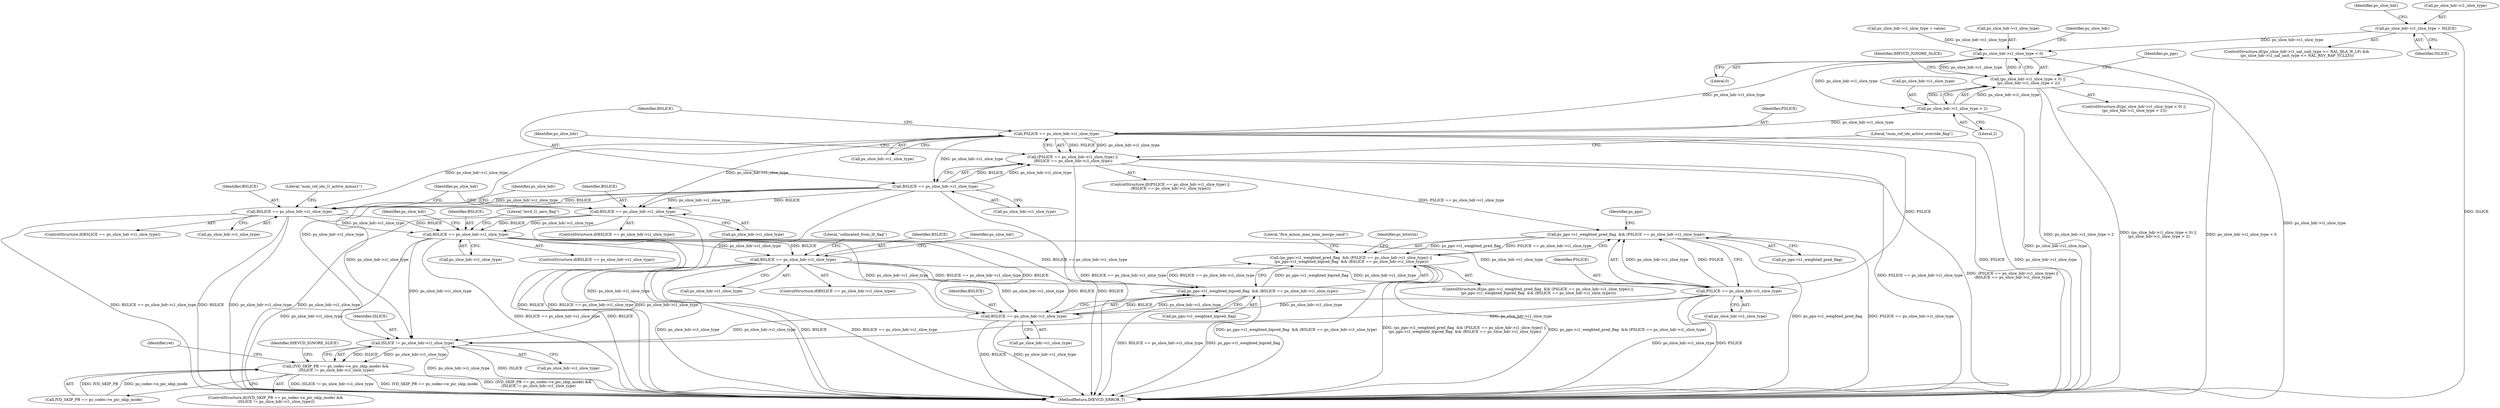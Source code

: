digraph "0_Android_a1424724a00d62ac5efa0e27953eed66850d662f@pointer" {
"1000613" [label="(Call,ps_slice_hdr->i1_slice_type = ISLICE)"];
"1000620" [label="(Call,ps_slice_hdr->i1_slice_type < 0)"];
"1000619" [label="(Call,(ps_slice_hdr->i1_slice_type < 0) ||\n (ps_slice_hdr->i1_slice_type > 2))"];
"1000625" [label="(Call,ps_slice_hdr->i1_slice_type > 2)"];
"1001158" [label="(Call,PSLICE == ps_slice_hdr->i1_slice_type)"];
"1001157" [label="(Call,(PSLICE == ps_slice_hdr->i1_slice_type) ||\n (BSLICE == ps_slice_hdr->i1_slice_type))"];
"1001409" [label="(Call,ps_pps->i1_weighted_pred_flag  && (PSLICE == ps_slice_hdr->i1_slice_type))"];
"1001408" [label="(Call,(ps_pps->i1_weighted_pred_flag  && (PSLICE == ps_slice_hdr->i1_slice_type)) ||\n (ps_pps->i1_weighted_bipred_flag  && (BSLICE == ps_slice_hdr->i1_slice_type)))"];
"1001163" [label="(Call,BSLICE == ps_slice_hdr->i1_slice_type)"];
"1001196" [label="(Call,BSLICE == ps_slice_hdr->i1_slice_type)"];
"1001296" [label="(Call,BSLICE == ps_slice_hdr->i1_slice_type)"];
"1001348" [label="(Call,BSLICE == ps_slice_hdr->i1_slice_type)"];
"1001413" [label="(Call,PSLICE == ps_slice_hdr->i1_slice_type)"];
"1001422" [label="(Call,BSLICE == ps_slice_hdr->i1_slice_type)"];
"1001418" [label="(Call,ps_pps->i1_weighted_bipred_flag  && (BSLICE == ps_slice_hdr->i1_slice_type))"];
"1002607" [label="(Call,ISLICE != ps_slice_hdr->i1_slice_type)"];
"1002601" [label="(Call,(IVD_SKIP_PB == ps_codec->e_pic_skip_mode) &&\n (ISLICE != ps_slice_hdr->i1_slice_type))"];
"1001223" [label="(Call,BSLICE == ps_slice_hdr->i1_slice_type)"];
"1001407" [label="(ControlStructure,if((ps_pps->i1_weighted_pred_flag  && (PSLICE == ps_slice_hdr->i1_slice_type)) ||\n (ps_pps->i1_weighted_bipred_flag  && (BSLICE == ps_slice_hdr->i1_slice_type))))"];
"1001224" [label="(Identifier,BSLICE)"];
"1001415" [label="(Call,ps_slice_hdr->i1_slice_type)"];
"1002601" [label="(Call,(IVD_SKIP_PB == ps_codec->e_pic_skip_mode) &&\n (ISLICE != ps_slice_hdr->i1_slice_type))"];
"1000622" [label="(Identifier,ps_slice_hdr)"];
"1002607" [label="(Call,ISLICE != ps_slice_hdr->i1_slice_type)"];
"1001434" [label="(Literal,\"five_minus_max_num_merge_cand\")"];
"1002614" [label="(Identifier,IHEVCD_IGNORE_SLICE)"];
"1001297" [label="(Identifier,BSLICE)"];
"1001420" [label="(Identifier,ps_pps)"];
"1001159" [label="(Identifier,PSLICE)"];
"1001196" [label="(Call,BSLICE == ps_slice_hdr->i1_slice_type)"];
"1000617" [label="(Identifier,ISLICE)"];
"1001165" [label="(Call,ps_slice_hdr->i1_slice_type)"];
"1001418" [label="(Call,ps_pps->i1_weighted_bipred_flag  && (BSLICE == ps_slice_hdr->i1_slice_type))"];
"1002600" [label="(ControlStructure,if((IVD_SKIP_PB == ps_codec->e_pic_skip_mode) &&\n (ISLICE != ps_slice_hdr->i1_slice_type)))"];
"1001348" [label="(Call,BSLICE == ps_slice_hdr->i1_slice_type)"];
"1002608" [label="(Identifier,ISLICE)"];
"1001298" [label="(Call,ps_slice_hdr->i1_slice_type)"];
"1001223" [label="(Call,BSLICE == ps_slice_hdr->i1_slice_type)"];
"1001198" [label="(Call,ps_slice_hdr->i1_slice_type)"];
"1001408" [label="(Call,(ps_pps->i1_weighted_pred_flag  && (PSLICE == ps_slice_hdr->i1_slice_type)) ||\n (ps_pps->i1_weighted_bipred_flag  && (BSLICE == ps_slice_hdr->i1_slice_type)))"];
"1001419" [label="(Call,ps_pps->i1_weighted_bipred_flag)"];
"1001225" [label="(Call,ps_slice_hdr->i1_slice_type)"];
"1001163" [label="(Call,BSLICE == ps_slice_hdr->i1_slice_type)"];
"1001347" [label="(ControlStructure,if(BSLICE == ps_slice_hdr->i1_slice_type))"];
"1001158" [label="(Call,PSLICE == ps_slice_hdr->i1_slice_type)"];
"1000629" [label="(Literal,2)"];
"1001368" [label="(Identifier,ps_slice_hdr)"];
"1001160" [label="(Call,ps_slice_hdr->i1_slice_type)"];
"1001413" [label="(Call,PSLICE == ps_slice_hdr->i1_slice_type)"];
"1000634" [label="(Identifier,ps_pps)"];
"1001409" [label="(Call,ps_pps->i1_weighted_pred_flag  && (PSLICE == ps_slice_hdr->i1_slice_type))"];
"1000624" [label="(Literal,0)"];
"1001157" [label="(Call,(PSLICE == ps_slice_hdr->i1_slice_type) ||\n (BSLICE == ps_slice_hdr->i1_slice_type))"];
"1001355" [label="(Literal,\"collocated_from_l0_flag\")"];
"1000619" [label="(Call,(ps_slice_hdr->i1_slice_type < 0) ||\n (ps_slice_hdr->i1_slice_type > 2))"];
"1001410" [label="(Call,ps_pps->i1_weighted_pred_flag)"];
"1001222" [label="(ControlStructure,if(BSLICE == ps_slice_hdr->i1_slice_type))"];
"1001170" [label="(Literal,\"num_ref_idx_active_override_flag\")"];
"1001238" [label="(Identifier,ps_slice_hdr)"];
"1001424" [label="(Call,ps_slice_hdr->i1_slice_type)"];
"1001156" [label="(ControlStructure,if((PSLICE == ps_slice_hdr->i1_slice_type) ||\n (BSLICE == ps_slice_hdr->i1_slice_type)))"];
"1001414" [label="(Identifier,PSLICE)"];
"1002616" [label="(Identifier,ret)"];
"1001203" [label="(Literal,\"num_ref_idx_l1_active_minus1\")"];
"1001164" [label="(Identifier,BSLICE)"];
"1000618" [label="(ControlStructure,if((ps_slice_hdr->i1_slice_type < 0) ||\n (ps_slice_hdr->i1_slice_type > 2)))"];
"1001303" [label="(Literal,\"mvd_l1_zero_flag\")"];
"1000596" [label="(Call,ps_slice_hdr->i1_slice_type = value)"];
"1001446" [label="(Identifier,ps_slice_hdr)"];
"1001429" [label="(Identifier,ps_bitstrm)"];
"1001314" [label="(Identifier,ps_slice_hdr)"];
"1001423" [label="(Identifier,BSLICE)"];
"1000620" [label="(Call,ps_slice_hdr->i1_slice_type < 0)"];
"1001197" [label="(Identifier,BSLICE)"];
"1001296" [label="(Call,BSLICE == ps_slice_hdr->i1_slice_type)"];
"1002609" [label="(Call,ps_slice_hdr->i1_slice_type)"];
"1001231" [label="(Identifier,ps_slice_hdr)"];
"1000625" [label="(Call,ps_slice_hdr->i1_slice_type > 2)"];
"1001422" [label="(Call,BSLICE == ps_slice_hdr->i1_slice_type)"];
"1000601" [label="(ControlStructure,if((ps_slice_hdr->i1_nal_unit_type >= NAL_BLA_W_LP) &&\n (ps_slice_hdr->i1_nal_unit_type <= NAL_RSV_RAP_VCL23)))"];
"1000621" [label="(Call,ps_slice_hdr->i1_slice_type)"];
"1000627" [label="(Identifier,ps_slice_hdr)"];
"1000613" [label="(Call,ps_slice_hdr->i1_slice_type = ISLICE)"];
"1000631" [label="(Identifier,IHEVCD_IGNORE_SLICE)"];
"1001349" [label="(Identifier,BSLICE)"];
"1002602" [label="(Call,IVD_SKIP_PB == ps_codec->e_pic_skip_mode)"];
"1002617" [label="(MethodReturn,IHEVCD_ERROR_T)"];
"1001195" [label="(ControlStructure,if(BSLICE == ps_slice_hdr->i1_slice_type))"];
"1000626" [label="(Call,ps_slice_hdr->i1_slice_type)"];
"1001295" [label="(ControlStructure,if(BSLICE == ps_slice_hdr->i1_slice_type))"];
"1000614" [label="(Call,ps_slice_hdr->i1_slice_type)"];
"1001350" [label="(Call,ps_slice_hdr->i1_slice_type)"];
"1000613" -> "1000601"  [label="AST: "];
"1000613" -> "1000617"  [label="CFG: "];
"1000614" -> "1000613"  [label="AST: "];
"1000617" -> "1000613"  [label="AST: "];
"1000622" -> "1000613"  [label="CFG: "];
"1000613" -> "1002617"  [label="DDG: ISLICE"];
"1000613" -> "1000620"  [label="DDG: ps_slice_hdr->i1_slice_type"];
"1000620" -> "1000619"  [label="AST: "];
"1000620" -> "1000624"  [label="CFG: "];
"1000621" -> "1000620"  [label="AST: "];
"1000624" -> "1000620"  [label="AST: "];
"1000627" -> "1000620"  [label="CFG: "];
"1000619" -> "1000620"  [label="CFG: "];
"1000620" -> "1002617"  [label="DDG: ps_slice_hdr->i1_slice_type"];
"1000620" -> "1000619"  [label="DDG: ps_slice_hdr->i1_slice_type"];
"1000620" -> "1000619"  [label="DDG: 0"];
"1000596" -> "1000620"  [label="DDG: ps_slice_hdr->i1_slice_type"];
"1000620" -> "1000625"  [label="DDG: ps_slice_hdr->i1_slice_type"];
"1000620" -> "1001158"  [label="DDG: ps_slice_hdr->i1_slice_type"];
"1000619" -> "1000618"  [label="AST: "];
"1000619" -> "1000625"  [label="CFG: "];
"1000625" -> "1000619"  [label="AST: "];
"1000631" -> "1000619"  [label="CFG: "];
"1000634" -> "1000619"  [label="CFG: "];
"1000619" -> "1002617"  [label="DDG: ps_slice_hdr->i1_slice_type > 2"];
"1000619" -> "1002617"  [label="DDG: (ps_slice_hdr->i1_slice_type < 0) ||\n (ps_slice_hdr->i1_slice_type > 2)"];
"1000619" -> "1002617"  [label="DDG: ps_slice_hdr->i1_slice_type < 0"];
"1000625" -> "1000619"  [label="DDG: ps_slice_hdr->i1_slice_type"];
"1000625" -> "1000619"  [label="DDG: 2"];
"1000625" -> "1000629"  [label="CFG: "];
"1000626" -> "1000625"  [label="AST: "];
"1000629" -> "1000625"  [label="AST: "];
"1000625" -> "1002617"  [label="DDG: ps_slice_hdr->i1_slice_type"];
"1000625" -> "1001158"  [label="DDG: ps_slice_hdr->i1_slice_type"];
"1001158" -> "1001157"  [label="AST: "];
"1001158" -> "1001160"  [label="CFG: "];
"1001159" -> "1001158"  [label="AST: "];
"1001160" -> "1001158"  [label="AST: "];
"1001164" -> "1001158"  [label="CFG: "];
"1001157" -> "1001158"  [label="CFG: "];
"1001158" -> "1002617"  [label="DDG: ps_slice_hdr->i1_slice_type"];
"1001158" -> "1002617"  [label="DDG: PSLICE"];
"1001158" -> "1001157"  [label="DDG: PSLICE"];
"1001158" -> "1001157"  [label="DDG: ps_slice_hdr->i1_slice_type"];
"1001158" -> "1001163"  [label="DDG: ps_slice_hdr->i1_slice_type"];
"1001158" -> "1001196"  [label="DDG: ps_slice_hdr->i1_slice_type"];
"1001158" -> "1001223"  [label="DDG: ps_slice_hdr->i1_slice_type"];
"1001158" -> "1001413"  [label="DDG: PSLICE"];
"1001158" -> "1002607"  [label="DDG: ps_slice_hdr->i1_slice_type"];
"1001157" -> "1001156"  [label="AST: "];
"1001157" -> "1001163"  [label="CFG: "];
"1001163" -> "1001157"  [label="AST: "];
"1001170" -> "1001157"  [label="CFG: "];
"1001446" -> "1001157"  [label="CFG: "];
"1001157" -> "1002617"  [label="DDG: BSLICE == ps_slice_hdr->i1_slice_type"];
"1001157" -> "1002617"  [label="DDG: PSLICE == ps_slice_hdr->i1_slice_type"];
"1001157" -> "1002617"  [label="DDG: (PSLICE == ps_slice_hdr->i1_slice_type) ||\n (BSLICE == ps_slice_hdr->i1_slice_type)"];
"1001163" -> "1001157"  [label="DDG: BSLICE"];
"1001163" -> "1001157"  [label="DDG: ps_slice_hdr->i1_slice_type"];
"1001157" -> "1001409"  [label="DDG: PSLICE == ps_slice_hdr->i1_slice_type"];
"1001409" -> "1001408"  [label="AST: "];
"1001409" -> "1001410"  [label="CFG: "];
"1001409" -> "1001413"  [label="CFG: "];
"1001410" -> "1001409"  [label="AST: "];
"1001413" -> "1001409"  [label="AST: "];
"1001420" -> "1001409"  [label="CFG: "];
"1001408" -> "1001409"  [label="CFG: "];
"1001409" -> "1002617"  [label="DDG: ps_pps->i1_weighted_pred_flag"];
"1001409" -> "1002617"  [label="DDG: PSLICE == ps_slice_hdr->i1_slice_type"];
"1001409" -> "1001408"  [label="DDG: ps_pps->i1_weighted_pred_flag"];
"1001409" -> "1001408"  [label="DDG: PSLICE == ps_slice_hdr->i1_slice_type"];
"1001413" -> "1001409"  [label="DDG: PSLICE"];
"1001413" -> "1001409"  [label="DDG: ps_slice_hdr->i1_slice_type"];
"1001408" -> "1001407"  [label="AST: "];
"1001408" -> "1001418"  [label="CFG: "];
"1001418" -> "1001408"  [label="AST: "];
"1001429" -> "1001408"  [label="CFG: "];
"1001434" -> "1001408"  [label="CFG: "];
"1001408" -> "1002617"  [label="DDG: ps_pps->i1_weighted_bipred_flag  && (BSLICE == ps_slice_hdr->i1_slice_type)"];
"1001408" -> "1002617"  [label="DDG: (ps_pps->i1_weighted_pred_flag  && (PSLICE == ps_slice_hdr->i1_slice_type)) ||\n (ps_pps->i1_weighted_bipred_flag  && (BSLICE == ps_slice_hdr->i1_slice_type))"];
"1001408" -> "1002617"  [label="DDG: ps_pps->i1_weighted_pred_flag  && (PSLICE == ps_slice_hdr->i1_slice_type)"];
"1001418" -> "1001408"  [label="DDG: ps_pps->i1_weighted_bipred_flag"];
"1001418" -> "1001408"  [label="DDG: BSLICE == ps_slice_hdr->i1_slice_type"];
"1001163" -> "1001165"  [label="CFG: "];
"1001164" -> "1001163"  [label="AST: "];
"1001165" -> "1001163"  [label="AST: "];
"1001163" -> "1002617"  [label="DDG: ps_slice_hdr->i1_slice_type"];
"1001163" -> "1002617"  [label="DDG: BSLICE"];
"1001163" -> "1001196"  [label="DDG: BSLICE"];
"1001163" -> "1001196"  [label="DDG: ps_slice_hdr->i1_slice_type"];
"1001163" -> "1001223"  [label="DDG: BSLICE"];
"1001163" -> "1001223"  [label="DDG: ps_slice_hdr->i1_slice_type"];
"1001163" -> "1002607"  [label="DDG: ps_slice_hdr->i1_slice_type"];
"1001196" -> "1001195"  [label="AST: "];
"1001196" -> "1001198"  [label="CFG: "];
"1001197" -> "1001196"  [label="AST: "];
"1001198" -> "1001196"  [label="AST: "];
"1001203" -> "1001196"  [label="CFG: "];
"1001238" -> "1001196"  [label="CFG: "];
"1001196" -> "1002617"  [label="DDG: BSLICE"];
"1001196" -> "1002617"  [label="DDG: ps_slice_hdr->i1_slice_type"];
"1001196" -> "1002617"  [label="DDG: BSLICE == ps_slice_hdr->i1_slice_type"];
"1001196" -> "1001296"  [label="DDG: BSLICE"];
"1001196" -> "1001296"  [label="DDG: ps_slice_hdr->i1_slice_type"];
"1001296" -> "1001295"  [label="AST: "];
"1001296" -> "1001298"  [label="CFG: "];
"1001297" -> "1001296"  [label="AST: "];
"1001298" -> "1001296"  [label="AST: "];
"1001303" -> "1001296"  [label="CFG: "];
"1001314" -> "1001296"  [label="CFG: "];
"1001296" -> "1002617"  [label="DDG: BSLICE == ps_slice_hdr->i1_slice_type"];
"1001296" -> "1002617"  [label="DDG: BSLICE"];
"1001296" -> "1002617"  [label="DDG: ps_slice_hdr->i1_slice_type"];
"1001223" -> "1001296"  [label="DDG: BSLICE"];
"1001223" -> "1001296"  [label="DDG: ps_slice_hdr->i1_slice_type"];
"1001296" -> "1001348"  [label="DDG: BSLICE"];
"1001296" -> "1001348"  [label="DDG: ps_slice_hdr->i1_slice_type"];
"1001296" -> "1001413"  [label="DDG: ps_slice_hdr->i1_slice_type"];
"1001296" -> "1001418"  [label="DDG: BSLICE == ps_slice_hdr->i1_slice_type"];
"1001296" -> "1001422"  [label="DDG: BSLICE"];
"1001296" -> "1001422"  [label="DDG: ps_slice_hdr->i1_slice_type"];
"1001296" -> "1002607"  [label="DDG: ps_slice_hdr->i1_slice_type"];
"1001348" -> "1001347"  [label="AST: "];
"1001348" -> "1001350"  [label="CFG: "];
"1001349" -> "1001348"  [label="AST: "];
"1001350" -> "1001348"  [label="AST: "];
"1001355" -> "1001348"  [label="CFG: "];
"1001368" -> "1001348"  [label="CFG: "];
"1001348" -> "1002617"  [label="DDG: BSLICE"];
"1001348" -> "1002617"  [label="DDG: ps_slice_hdr->i1_slice_type"];
"1001348" -> "1002617"  [label="DDG: BSLICE == ps_slice_hdr->i1_slice_type"];
"1001348" -> "1001413"  [label="DDG: ps_slice_hdr->i1_slice_type"];
"1001348" -> "1001418"  [label="DDG: BSLICE == ps_slice_hdr->i1_slice_type"];
"1001348" -> "1001422"  [label="DDG: BSLICE"];
"1001348" -> "1001422"  [label="DDG: ps_slice_hdr->i1_slice_type"];
"1001348" -> "1002607"  [label="DDG: ps_slice_hdr->i1_slice_type"];
"1001413" -> "1001415"  [label="CFG: "];
"1001414" -> "1001413"  [label="AST: "];
"1001415" -> "1001413"  [label="AST: "];
"1001413" -> "1002617"  [label="DDG: ps_slice_hdr->i1_slice_type"];
"1001413" -> "1002617"  [label="DDG: PSLICE"];
"1001413" -> "1001422"  [label="DDG: ps_slice_hdr->i1_slice_type"];
"1001413" -> "1002607"  [label="DDG: ps_slice_hdr->i1_slice_type"];
"1001422" -> "1001418"  [label="AST: "];
"1001422" -> "1001424"  [label="CFG: "];
"1001423" -> "1001422"  [label="AST: "];
"1001424" -> "1001422"  [label="AST: "];
"1001418" -> "1001422"  [label="CFG: "];
"1001422" -> "1002617"  [label="DDG: BSLICE"];
"1001422" -> "1002617"  [label="DDG: ps_slice_hdr->i1_slice_type"];
"1001422" -> "1001418"  [label="DDG: BSLICE"];
"1001422" -> "1001418"  [label="DDG: ps_slice_hdr->i1_slice_type"];
"1001422" -> "1002607"  [label="DDG: ps_slice_hdr->i1_slice_type"];
"1001418" -> "1001419"  [label="CFG: "];
"1001419" -> "1001418"  [label="AST: "];
"1001418" -> "1002617"  [label="DDG: BSLICE == ps_slice_hdr->i1_slice_type"];
"1001418" -> "1002617"  [label="DDG: ps_pps->i1_weighted_bipred_flag"];
"1002607" -> "1002601"  [label="AST: "];
"1002607" -> "1002609"  [label="CFG: "];
"1002608" -> "1002607"  [label="AST: "];
"1002609" -> "1002607"  [label="AST: "];
"1002601" -> "1002607"  [label="CFG: "];
"1002607" -> "1002617"  [label="DDG: ps_slice_hdr->i1_slice_type"];
"1002607" -> "1002617"  [label="DDG: ISLICE"];
"1002607" -> "1002601"  [label="DDG: ISLICE"];
"1002607" -> "1002601"  [label="DDG: ps_slice_hdr->i1_slice_type"];
"1002601" -> "1002600"  [label="AST: "];
"1002601" -> "1002602"  [label="CFG: "];
"1002602" -> "1002601"  [label="AST: "];
"1002614" -> "1002601"  [label="CFG: "];
"1002616" -> "1002601"  [label="CFG: "];
"1002601" -> "1002617"  [label="DDG: IVD_SKIP_PB == ps_codec->e_pic_skip_mode"];
"1002601" -> "1002617"  [label="DDG: (IVD_SKIP_PB == ps_codec->e_pic_skip_mode) &&\n (ISLICE != ps_slice_hdr->i1_slice_type)"];
"1002601" -> "1002617"  [label="DDG: ISLICE != ps_slice_hdr->i1_slice_type"];
"1002602" -> "1002601"  [label="DDG: IVD_SKIP_PB"];
"1002602" -> "1002601"  [label="DDG: ps_codec->e_pic_skip_mode"];
"1001223" -> "1001222"  [label="AST: "];
"1001223" -> "1001225"  [label="CFG: "];
"1001224" -> "1001223"  [label="AST: "];
"1001225" -> "1001223"  [label="AST: "];
"1001231" -> "1001223"  [label="CFG: "];
"1001238" -> "1001223"  [label="CFG: "];
"1001223" -> "1002617"  [label="DDG: BSLICE == ps_slice_hdr->i1_slice_type"];
"1001223" -> "1002617"  [label="DDG: ps_slice_hdr->i1_slice_type"];
"1001223" -> "1002617"  [label="DDG: BSLICE"];
}
